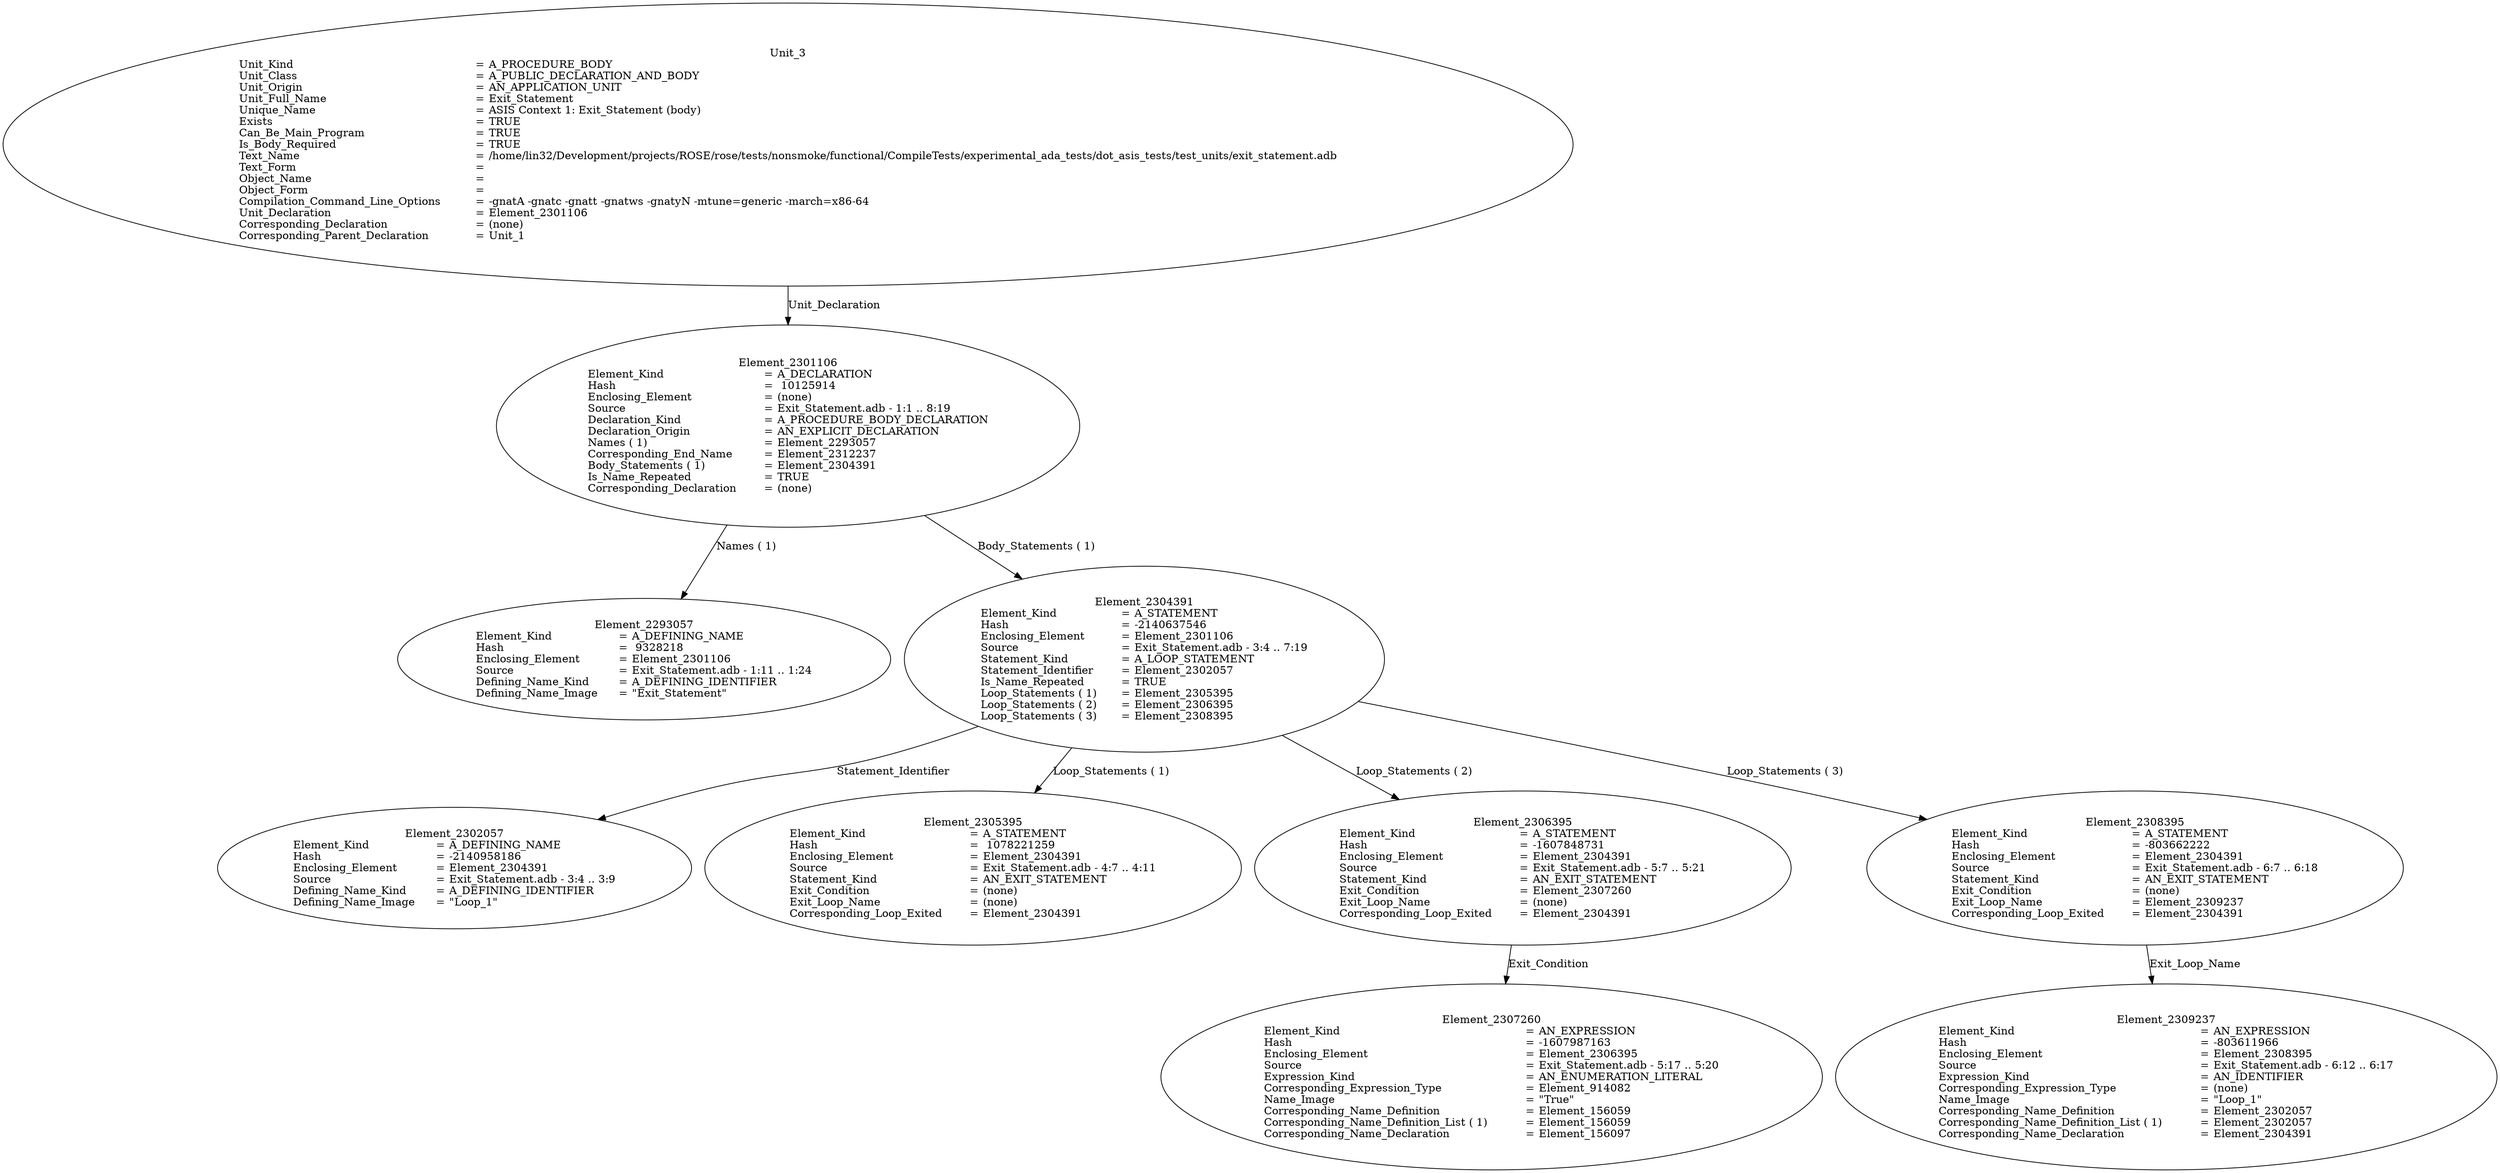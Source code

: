 digraph "exit_statement.adt" {
  Unit_3 -> Element_2301106
      [ label=Unit_Declaration ];
  Unit_3
      [ label=<<TABLE BORDER="0" CELLBORDER="0" CELLSPACING="0" CELLPADDING="0"> 
          <TR><TD COLSPAN="3">Unit_3</TD></TR>
          <TR><TD ALIGN="LEFT">Unit_Kind   </TD><TD> = </TD><TD ALIGN="LEFT">A_PROCEDURE_BODY</TD></TR>
          <TR><TD ALIGN="LEFT">Unit_Class   </TD><TD> = </TD><TD ALIGN="LEFT">A_PUBLIC_DECLARATION_AND_BODY</TD></TR>
          <TR><TD ALIGN="LEFT">Unit_Origin   </TD><TD> = </TD><TD ALIGN="LEFT">AN_APPLICATION_UNIT</TD></TR>
          <TR><TD ALIGN="LEFT">Unit_Full_Name    </TD><TD> = </TD><TD ALIGN="LEFT">Exit_Statement</TD></TR>
          <TR><TD ALIGN="LEFT">Unique_Name   </TD><TD> = </TD><TD ALIGN="LEFT">ASIS Context 1: Exit_Statement (body)</TD></TR>
          <TR><TD ALIGN="LEFT">Exists  </TD><TD> = </TD><TD ALIGN="LEFT">TRUE</TD></TR>
          <TR><TD ALIGN="LEFT">Can_Be_Main_Program     </TD><TD> = </TD><TD ALIGN="LEFT">TRUE</TD></TR>
          <TR><TD ALIGN="LEFT">Is_Body_Required     </TD><TD> = </TD><TD ALIGN="LEFT">TRUE</TD></TR>
          <TR><TD ALIGN="LEFT">Text_Name   </TD><TD> = </TD><TD ALIGN="LEFT">/home/lin32/Development/projects/ROSE/rose/tests/nonsmoke/functional/CompileTests/experimental_ada_tests/dot_asis_tests/test_units/exit_statement.adb</TD></TR>
          <TR><TD ALIGN="LEFT">Text_Form   </TD><TD> = </TD><TD ALIGN="LEFT"></TD></TR>
          <TR><TD ALIGN="LEFT">Object_Name   </TD><TD> = </TD><TD ALIGN="LEFT"></TD></TR>
          <TR><TD ALIGN="LEFT">Object_Form   </TD><TD> = </TD><TD ALIGN="LEFT"></TD></TR>
          <TR><TD ALIGN="LEFT">Compilation_Command_Line_Options         </TD><TD> = </TD><TD ALIGN="LEFT">-gnatA -gnatc -gnatt -gnatws -gnatyN -mtune=generic -march=x86-64</TD></TR>
          <TR><TD ALIGN="LEFT">Unit_Declaration     </TD><TD> = </TD><TD ALIGN="LEFT">Element_2301106</TD></TR>
          <TR><TD ALIGN="LEFT">Corresponding_Declaration       </TD><TD> = </TD><TD ALIGN="LEFT">(none)</TD></TR>
          <TR><TD ALIGN="LEFT">Corresponding_Parent_Declaration         </TD><TD> = </TD><TD ALIGN="LEFT">Unit_1</TD></TR>
          </TABLE>> ];
  Element_2301106 -> Element_2293057
      [ label="Names ( 1)" ];
  Element_2301106 -> Element_2304391
      [ label="Body_Statements ( 1)" ];
  Element_2301106
      [ label=<<TABLE BORDER="0" CELLBORDER="0" CELLSPACING="0" CELLPADDING="0"> 
          <TR><TD COLSPAN="3">Element_2301106</TD></TR>
          <TR><TD ALIGN="LEFT">Element_Kind    </TD><TD> = </TD><TD ALIGN="LEFT">A_DECLARATION</TD></TR>
          <TR><TD ALIGN="LEFT">Hash  </TD><TD> = </TD><TD ALIGN="LEFT"> 10125914</TD></TR>
          <TR><TD ALIGN="LEFT">Enclosing_Element     </TD><TD> = </TD><TD ALIGN="LEFT">(none)</TD></TR>
          <TR><TD ALIGN="LEFT">Source  </TD><TD> = </TD><TD ALIGN="LEFT">Exit_Statement.adb - 1:1 .. 8:19</TD></TR>
          <TR><TD ALIGN="LEFT">Declaration_Kind     </TD><TD> = </TD><TD ALIGN="LEFT">A_PROCEDURE_BODY_DECLARATION</TD></TR>
          <TR><TD ALIGN="LEFT">Declaration_Origin     </TD><TD> = </TD><TD ALIGN="LEFT">AN_EXPLICIT_DECLARATION</TD></TR>
          <TR><TD ALIGN="LEFT">Names ( 1)   </TD><TD> = </TD><TD ALIGN="LEFT">Element_2293057</TD></TR>
          <TR><TD ALIGN="LEFT">Corresponding_End_Name      </TD><TD> = </TD><TD ALIGN="LEFT">Element_2312237</TD></TR>
          <TR><TD ALIGN="LEFT">Body_Statements ( 1)      </TD><TD> = </TD><TD ALIGN="LEFT">Element_2304391</TD></TR>
          <TR><TD ALIGN="LEFT">Is_Name_Repeated     </TD><TD> = </TD><TD ALIGN="LEFT">TRUE</TD></TR>
          <TR><TD ALIGN="LEFT">Corresponding_Declaration       </TD><TD> = </TD><TD ALIGN="LEFT">(none)</TD></TR>
          </TABLE>> ];
  Element_2293057
      [ label=<<TABLE BORDER="0" CELLBORDER="0" CELLSPACING="0" CELLPADDING="0"> 
          <TR><TD COLSPAN="3">Element_2293057</TD></TR>
          <TR><TD ALIGN="LEFT">Element_Kind    </TD><TD> = </TD><TD ALIGN="LEFT">A_DEFINING_NAME</TD></TR>
          <TR><TD ALIGN="LEFT">Hash  </TD><TD> = </TD><TD ALIGN="LEFT"> 9328218</TD></TR>
          <TR><TD ALIGN="LEFT">Enclosing_Element     </TD><TD> = </TD><TD ALIGN="LEFT">Element_2301106</TD></TR>
          <TR><TD ALIGN="LEFT">Source  </TD><TD> = </TD><TD ALIGN="LEFT">Exit_Statement.adb - 1:11 .. 1:24</TD></TR>
          <TR><TD ALIGN="LEFT">Defining_Name_Kind     </TD><TD> = </TD><TD ALIGN="LEFT">A_DEFINING_IDENTIFIER</TD></TR>
          <TR><TD ALIGN="LEFT">Defining_Name_Image     </TD><TD> = </TD><TD ALIGN="LEFT">"Exit_Statement"</TD></TR>
          </TABLE>> ];
  Element_2304391 -> Element_2302057
      [ label=Statement_Identifier ];
  Element_2304391 -> Element_2305395
      [ label="Loop_Statements ( 1)" ];
  Element_2304391 -> Element_2306395
      [ label="Loop_Statements ( 2)" ];
  Element_2304391 -> Element_2308395
      [ label="Loop_Statements ( 3)" ];
  Element_2304391
      [ label=<<TABLE BORDER="0" CELLBORDER="0" CELLSPACING="0" CELLPADDING="0"> 
          <TR><TD COLSPAN="3">Element_2304391</TD></TR>
          <TR><TD ALIGN="LEFT">Element_Kind    </TD><TD> = </TD><TD ALIGN="LEFT">A_STATEMENT</TD></TR>
          <TR><TD ALIGN="LEFT">Hash  </TD><TD> = </TD><TD ALIGN="LEFT">-2140637546</TD></TR>
          <TR><TD ALIGN="LEFT">Enclosing_Element     </TD><TD> = </TD><TD ALIGN="LEFT">Element_2301106</TD></TR>
          <TR><TD ALIGN="LEFT">Source  </TD><TD> = </TD><TD ALIGN="LEFT">Exit_Statement.adb - 3:4 .. 7:19</TD></TR>
          <TR><TD ALIGN="LEFT">Statement_Kind    </TD><TD> = </TD><TD ALIGN="LEFT">A_LOOP_STATEMENT</TD></TR>
          <TR><TD ALIGN="LEFT">Statement_Identifier      </TD><TD> = </TD><TD ALIGN="LEFT">Element_2302057</TD></TR>
          <TR><TD ALIGN="LEFT">Is_Name_Repeated     </TD><TD> = </TD><TD ALIGN="LEFT">TRUE</TD></TR>
          <TR><TD ALIGN="LEFT">Loop_Statements ( 1)      </TD><TD> = </TD><TD ALIGN="LEFT">Element_2305395</TD></TR>
          <TR><TD ALIGN="LEFT">Loop_Statements ( 2)      </TD><TD> = </TD><TD ALIGN="LEFT">Element_2306395</TD></TR>
          <TR><TD ALIGN="LEFT">Loop_Statements ( 3)      </TD><TD> = </TD><TD ALIGN="LEFT">Element_2308395</TD></TR>
          </TABLE>> ];
  Element_2302057
      [ label=<<TABLE BORDER="0" CELLBORDER="0" CELLSPACING="0" CELLPADDING="0"> 
          <TR><TD COLSPAN="3">Element_2302057</TD></TR>
          <TR><TD ALIGN="LEFT">Element_Kind    </TD><TD> = </TD><TD ALIGN="LEFT">A_DEFINING_NAME</TD></TR>
          <TR><TD ALIGN="LEFT">Hash  </TD><TD> = </TD><TD ALIGN="LEFT">-2140958186</TD></TR>
          <TR><TD ALIGN="LEFT">Enclosing_Element     </TD><TD> = </TD><TD ALIGN="LEFT">Element_2304391</TD></TR>
          <TR><TD ALIGN="LEFT">Source  </TD><TD> = </TD><TD ALIGN="LEFT">Exit_Statement.adb - 3:4 .. 3:9</TD></TR>
          <TR><TD ALIGN="LEFT">Defining_Name_Kind     </TD><TD> = </TD><TD ALIGN="LEFT">A_DEFINING_IDENTIFIER</TD></TR>
          <TR><TD ALIGN="LEFT">Defining_Name_Image     </TD><TD> = </TD><TD ALIGN="LEFT">"Loop_1"</TD></TR>
          </TABLE>> ];
  Element_2305395
      [ label=<<TABLE BORDER="0" CELLBORDER="0" CELLSPACING="0" CELLPADDING="0"> 
          <TR><TD COLSPAN="3">Element_2305395</TD></TR>
          <TR><TD ALIGN="LEFT">Element_Kind    </TD><TD> = </TD><TD ALIGN="LEFT">A_STATEMENT</TD></TR>
          <TR><TD ALIGN="LEFT">Hash  </TD><TD> = </TD><TD ALIGN="LEFT"> 1078221259</TD></TR>
          <TR><TD ALIGN="LEFT">Enclosing_Element     </TD><TD> = </TD><TD ALIGN="LEFT">Element_2304391</TD></TR>
          <TR><TD ALIGN="LEFT">Source  </TD><TD> = </TD><TD ALIGN="LEFT">Exit_Statement.adb - 4:7 .. 4:11</TD></TR>
          <TR><TD ALIGN="LEFT">Statement_Kind    </TD><TD> = </TD><TD ALIGN="LEFT">AN_EXIT_STATEMENT</TD></TR>
          <TR><TD ALIGN="LEFT">Exit_Condition    </TD><TD> = </TD><TD ALIGN="LEFT">(none)</TD></TR>
          <TR><TD ALIGN="LEFT">Exit_Loop_Name    </TD><TD> = </TD><TD ALIGN="LEFT">(none)</TD></TR>
          <TR><TD ALIGN="LEFT">Corresponding_Loop_Exited       </TD><TD> = </TD><TD ALIGN="LEFT">Element_2304391</TD></TR>
          </TABLE>> ];
  Element_2306395 -> Element_2307260
      [ label=Exit_Condition ];
  Element_2306395
      [ label=<<TABLE BORDER="0" CELLBORDER="0" CELLSPACING="0" CELLPADDING="0"> 
          <TR><TD COLSPAN="3">Element_2306395</TD></TR>
          <TR><TD ALIGN="LEFT">Element_Kind    </TD><TD> = </TD><TD ALIGN="LEFT">A_STATEMENT</TD></TR>
          <TR><TD ALIGN="LEFT">Hash  </TD><TD> = </TD><TD ALIGN="LEFT">-1607848731</TD></TR>
          <TR><TD ALIGN="LEFT">Enclosing_Element     </TD><TD> = </TD><TD ALIGN="LEFT">Element_2304391</TD></TR>
          <TR><TD ALIGN="LEFT">Source  </TD><TD> = </TD><TD ALIGN="LEFT">Exit_Statement.adb - 5:7 .. 5:21</TD></TR>
          <TR><TD ALIGN="LEFT">Statement_Kind    </TD><TD> = </TD><TD ALIGN="LEFT">AN_EXIT_STATEMENT</TD></TR>
          <TR><TD ALIGN="LEFT">Exit_Condition    </TD><TD> = </TD><TD ALIGN="LEFT">Element_2307260</TD></TR>
          <TR><TD ALIGN="LEFT">Exit_Loop_Name    </TD><TD> = </TD><TD ALIGN="LEFT">(none)</TD></TR>
          <TR><TD ALIGN="LEFT">Corresponding_Loop_Exited       </TD><TD> = </TD><TD ALIGN="LEFT">Element_2304391</TD></TR>
          </TABLE>> ];
  Element_2307260
      [ label=<<TABLE BORDER="0" CELLBORDER="0" CELLSPACING="0" CELLPADDING="0"> 
          <TR><TD COLSPAN="3">Element_2307260</TD></TR>
          <TR><TD ALIGN="LEFT">Element_Kind    </TD><TD> = </TD><TD ALIGN="LEFT">AN_EXPRESSION</TD></TR>
          <TR><TD ALIGN="LEFT">Hash  </TD><TD> = </TD><TD ALIGN="LEFT">-1607987163</TD></TR>
          <TR><TD ALIGN="LEFT">Enclosing_Element     </TD><TD> = </TD><TD ALIGN="LEFT">Element_2306395</TD></TR>
          <TR><TD ALIGN="LEFT">Source  </TD><TD> = </TD><TD ALIGN="LEFT">Exit_Statement.adb - 5:17 .. 5:20</TD></TR>
          <TR><TD ALIGN="LEFT">Expression_Kind    </TD><TD> = </TD><TD ALIGN="LEFT">AN_ENUMERATION_LITERAL</TD></TR>
          <TR><TD ALIGN="LEFT">Corresponding_Expression_Type        </TD><TD> = </TD><TD ALIGN="LEFT">Element_914082</TD></TR>
          <TR><TD ALIGN="LEFT">Name_Image   </TD><TD> = </TD><TD ALIGN="LEFT">"True"</TD></TR>
          <TR><TD ALIGN="LEFT">Corresponding_Name_Definition        </TD><TD> = </TD><TD ALIGN="LEFT">Element_156059</TD></TR>
          <TR><TD ALIGN="LEFT">Corresponding_Name_Definition_List ( 1)          </TD><TD> = </TD><TD ALIGN="LEFT">Element_156059</TD></TR>
          <TR><TD ALIGN="LEFT">Corresponding_Name_Declaration        </TD><TD> = </TD><TD ALIGN="LEFT">Element_156097</TD></TR>
          </TABLE>> ];
  Element_2308395 -> Element_2309237
      [ label=Exit_Loop_Name ];
  Element_2308395
      [ label=<<TABLE BORDER="0" CELLBORDER="0" CELLSPACING="0" CELLPADDING="0"> 
          <TR><TD COLSPAN="3">Element_2308395</TD></TR>
          <TR><TD ALIGN="LEFT">Element_Kind    </TD><TD> = </TD><TD ALIGN="LEFT">A_STATEMENT</TD></TR>
          <TR><TD ALIGN="LEFT">Hash  </TD><TD> = </TD><TD ALIGN="LEFT">-803662222</TD></TR>
          <TR><TD ALIGN="LEFT">Enclosing_Element     </TD><TD> = </TD><TD ALIGN="LEFT">Element_2304391</TD></TR>
          <TR><TD ALIGN="LEFT">Source  </TD><TD> = </TD><TD ALIGN="LEFT">Exit_Statement.adb - 6:7 .. 6:18</TD></TR>
          <TR><TD ALIGN="LEFT">Statement_Kind    </TD><TD> = </TD><TD ALIGN="LEFT">AN_EXIT_STATEMENT</TD></TR>
          <TR><TD ALIGN="LEFT">Exit_Condition    </TD><TD> = </TD><TD ALIGN="LEFT">(none)</TD></TR>
          <TR><TD ALIGN="LEFT">Exit_Loop_Name    </TD><TD> = </TD><TD ALIGN="LEFT">Element_2309237</TD></TR>
          <TR><TD ALIGN="LEFT">Corresponding_Loop_Exited       </TD><TD> = </TD><TD ALIGN="LEFT">Element_2304391</TD></TR>
          </TABLE>> ];
  Element_2309237
      [ label=<<TABLE BORDER="0" CELLBORDER="0" CELLSPACING="0" CELLPADDING="0"> 
          <TR><TD COLSPAN="3">Element_2309237</TD></TR>
          <TR><TD ALIGN="LEFT">Element_Kind    </TD><TD> = </TD><TD ALIGN="LEFT">AN_EXPRESSION</TD></TR>
          <TR><TD ALIGN="LEFT">Hash  </TD><TD> = </TD><TD ALIGN="LEFT">-803611966</TD></TR>
          <TR><TD ALIGN="LEFT">Enclosing_Element     </TD><TD> = </TD><TD ALIGN="LEFT">Element_2308395</TD></TR>
          <TR><TD ALIGN="LEFT">Source  </TD><TD> = </TD><TD ALIGN="LEFT">Exit_Statement.adb - 6:12 .. 6:17</TD></TR>
          <TR><TD ALIGN="LEFT">Expression_Kind    </TD><TD> = </TD><TD ALIGN="LEFT">AN_IDENTIFIER</TD></TR>
          <TR><TD ALIGN="LEFT">Corresponding_Expression_Type        </TD><TD> = </TD><TD ALIGN="LEFT">(none)</TD></TR>
          <TR><TD ALIGN="LEFT">Name_Image   </TD><TD> = </TD><TD ALIGN="LEFT">"Loop_1"</TD></TR>
          <TR><TD ALIGN="LEFT">Corresponding_Name_Definition        </TD><TD> = </TD><TD ALIGN="LEFT">Element_2302057</TD></TR>
          <TR><TD ALIGN="LEFT">Corresponding_Name_Definition_List ( 1)          </TD><TD> = </TD><TD ALIGN="LEFT">Element_2302057</TD></TR>
          <TR><TD ALIGN="LEFT">Corresponding_Name_Declaration        </TD><TD> = </TD><TD ALIGN="LEFT">Element_2304391</TD></TR>
          </TABLE>> ]
}
